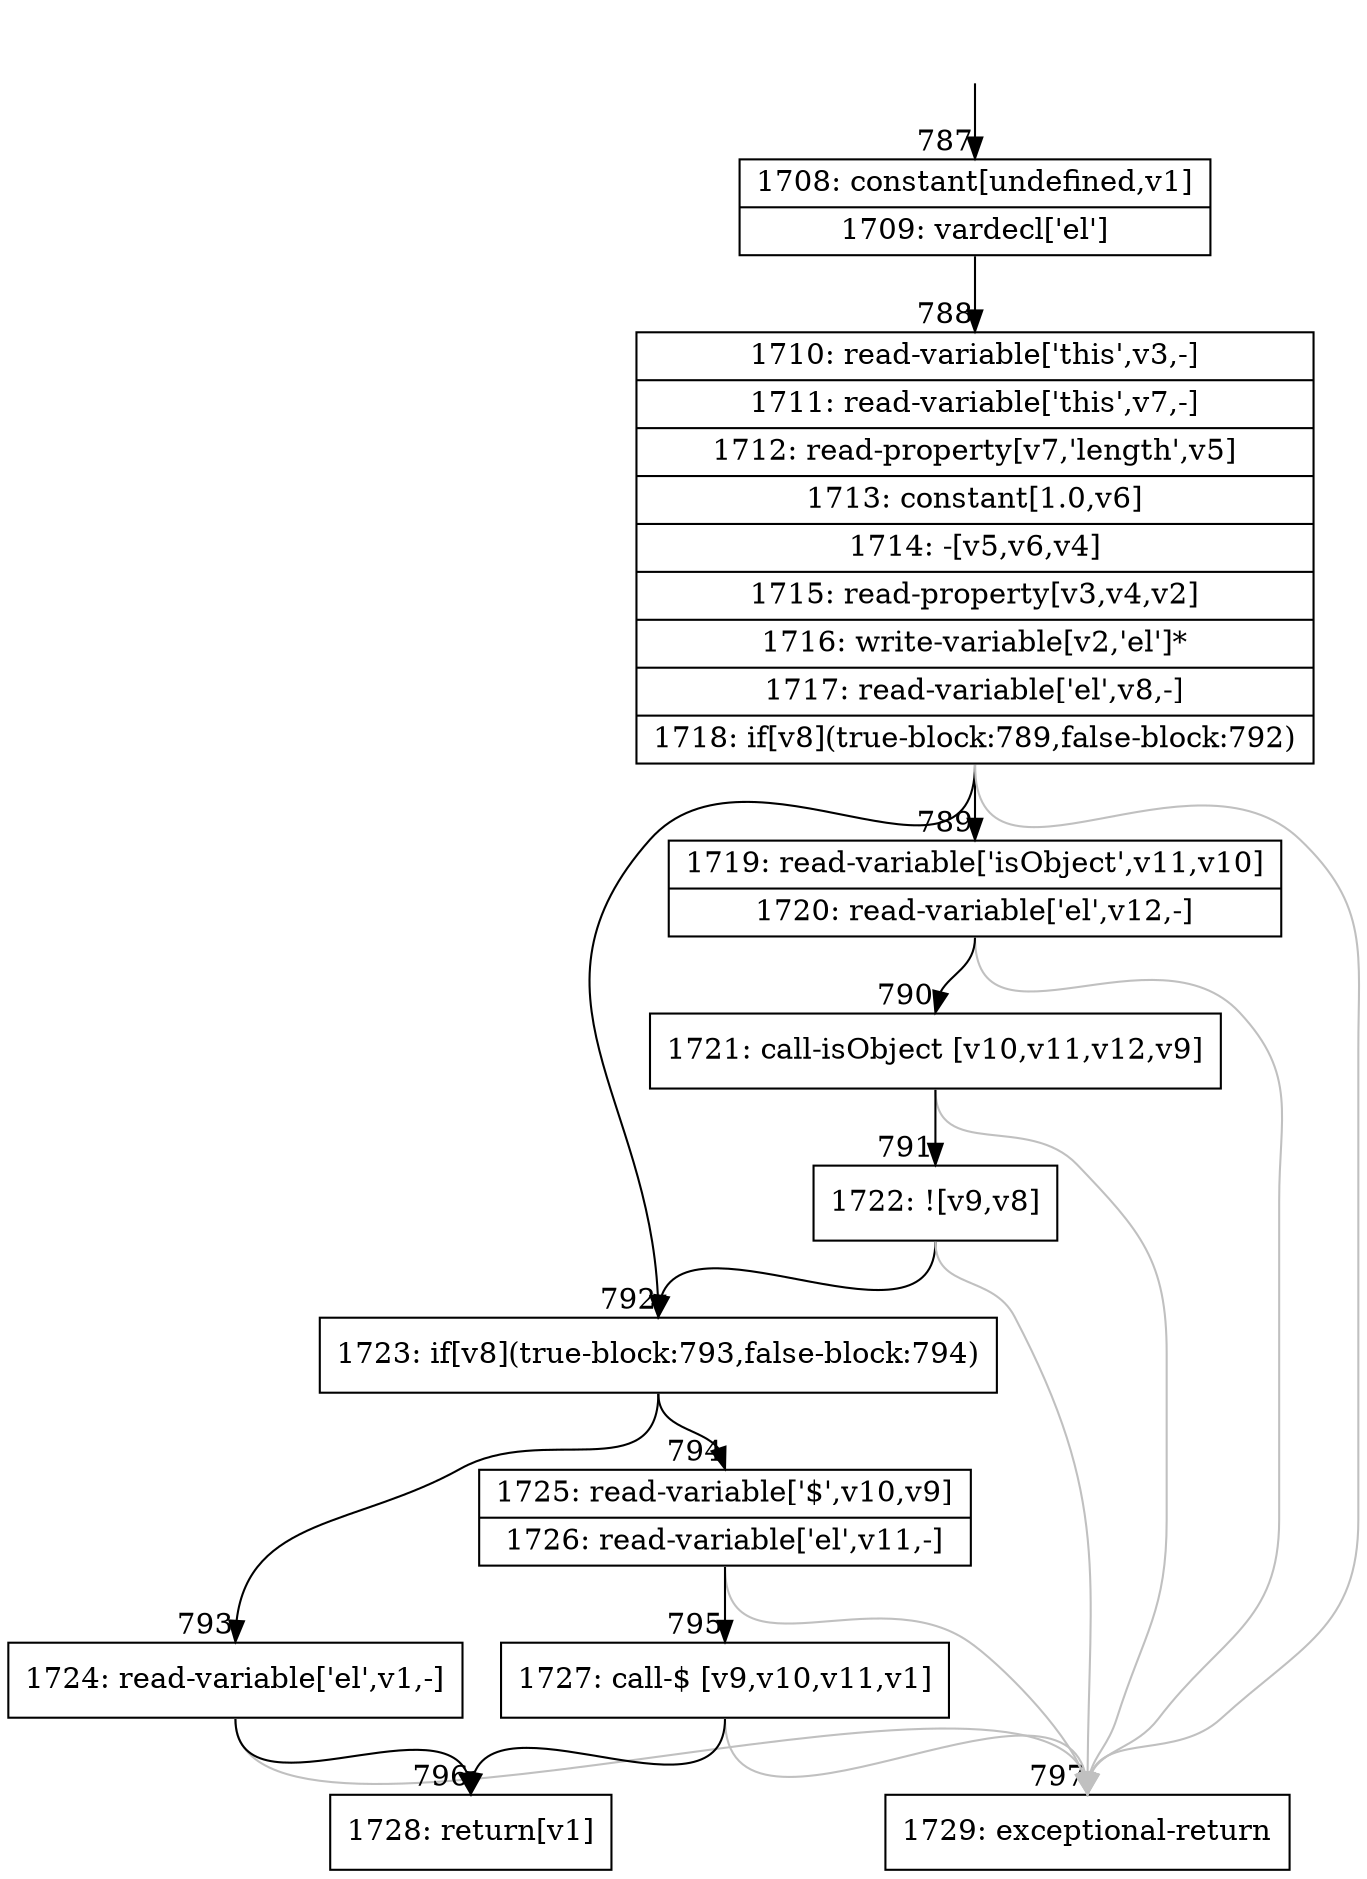 digraph {
rankdir="TD"
BB_entry72[shape=none,label=""];
BB_entry72 -> BB787 [tailport=s, headport=n, headlabel="    787"]
BB787 [shape=record label="{1708: constant[undefined,v1]|1709: vardecl['el']}" ] 
BB787 -> BB788 [tailport=s, headport=n, headlabel="      788"]
BB788 [shape=record label="{1710: read-variable['this',v3,-]|1711: read-variable['this',v7,-]|1712: read-property[v7,'length',v5]|1713: constant[1.0,v6]|1714: -[v5,v6,v4]|1715: read-property[v3,v4,v2]|1716: write-variable[v2,'el']*|1717: read-variable['el',v8,-]|1718: if[v8](true-block:789,false-block:792)}" ] 
BB788 -> BB792 [tailport=s, headport=n, headlabel="      792"]
BB788 -> BB789 [tailport=s, headport=n, headlabel="      789"]
BB788 -> BB797 [tailport=s, headport=n, color=gray, headlabel="      797"]
BB789 [shape=record label="{1719: read-variable['isObject',v11,v10]|1720: read-variable['el',v12,-]}" ] 
BB789 -> BB790 [tailport=s, headport=n, headlabel="      790"]
BB789 -> BB797 [tailport=s, headport=n, color=gray]
BB790 [shape=record label="{1721: call-isObject [v10,v11,v12,v9]}" ] 
BB790 -> BB791 [tailport=s, headport=n, headlabel="      791"]
BB790 -> BB797 [tailport=s, headport=n, color=gray]
BB791 [shape=record label="{1722: ![v9,v8]}" ] 
BB791 -> BB792 [tailport=s, headport=n]
BB791 -> BB797 [tailport=s, headport=n, color=gray]
BB792 [shape=record label="{1723: if[v8](true-block:793,false-block:794)}" ] 
BB792 -> BB793 [tailport=s, headport=n, headlabel="      793"]
BB792 -> BB794 [tailport=s, headport=n, headlabel="      794"]
BB793 [shape=record label="{1724: read-variable['el',v1,-]}" ] 
BB793 -> BB796 [tailport=s, headport=n, headlabel="      796"]
BB793 -> BB797 [tailport=s, headport=n, color=gray]
BB794 [shape=record label="{1725: read-variable['$',v10,v9]|1726: read-variable['el',v11,-]}" ] 
BB794 -> BB795 [tailport=s, headport=n, headlabel="      795"]
BB794 -> BB797 [tailport=s, headport=n, color=gray]
BB795 [shape=record label="{1727: call-$ [v9,v10,v11,v1]}" ] 
BB795 -> BB796 [tailport=s, headport=n]
BB795 -> BB797 [tailport=s, headport=n, color=gray]
BB796 [shape=record label="{1728: return[v1]}" ] 
BB797 [shape=record label="{1729: exceptional-return}" ] 
//#$~ 474
}
